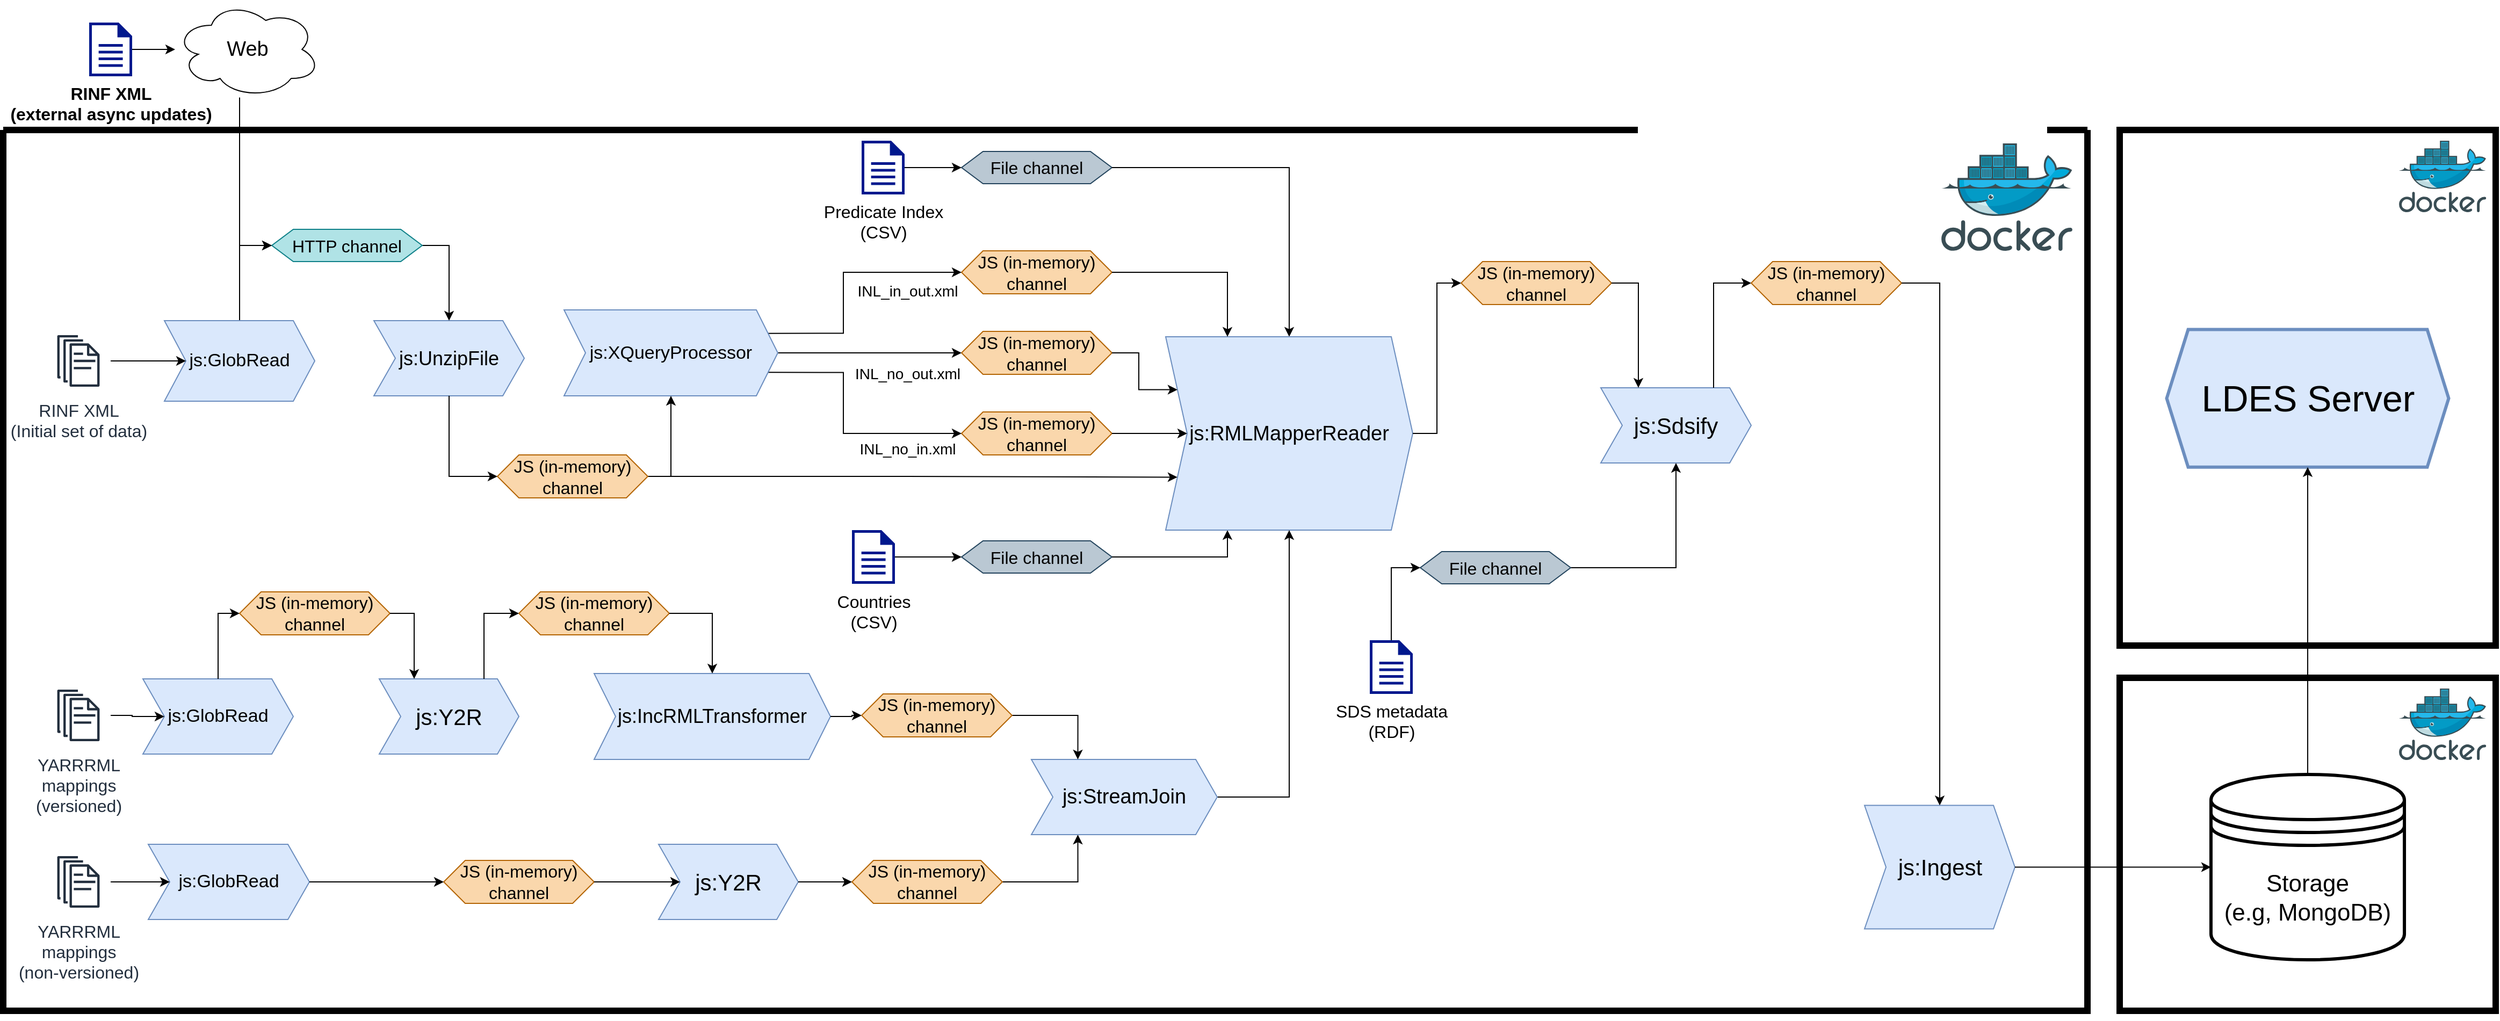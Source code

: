 <mxfile version="20.7.4" type="device" pages="3"><diagram name="Page-1" id="c7558073-3199-34d8-9f00-42111426c3f3"><mxGraphModel dx="2390" dy="3651" grid="1" gridSize="10" guides="1" tooltips="1" connect="1" arrows="1" fold="1" page="1" pageScale="1" pageWidth="826" pageHeight="1169" background="none" math="0" shadow="0"><root><mxCell id="0"/><mxCell id="1" parent="0"/><mxCell id="VIwxhafgTgFS98S8cbLf-207" value="" style="swimlane;startSize=0;fontSize=17;strokeWidth=6;movable=1;resizable=1;rotatable=1;deletable=1;editable=1;connectable=1;" parent="1" vertex="1"><mxGeometry x="200" y="-1080" width="1940" height="820" as="geometry"><mxRectangle x="70" y="-1070" width="50" height="40" as="alternateBounds"/></mxGeometry></mxCell><mxCell id="VIwxhafgTgFS98S8cbLf-206" value="" style="sketch=0;aspect=fixed;html=1;points=[];align=center;image;fontSize=12;image=img/lib/mscae/Docker.svg;" parent="VIwxhafgTgFS98S8cbLf-207" vertex="1"><mxGeometry x="1804" y="12.5" width="121.95" height="100" as="geometry"/></mxCell><mxCell id="VIwxhafgTgFS98S8cbLf-195" value="&lt;span style=&quot;background-color: rgb(218, 232, 252);&quot;&gt;&lt;font style=&quot;font-size: 21px;&quot;&gt;js:Ingest&lt;/font&gt;&lt;/span&gt;" style="shape=step;perimeter=stepPerimeter;whiteSpace=wrap;html=1;fixedSize=1;fillColor=#dae8fc;strokeColor=#6c8ebf;fontSize=16;align=center;rotation=0;" parent="VIwxhafgTgFS98S8cbLf-207" vertex="1"><mxGeometry x="1732.5" y="628.75" width="140" height="115" as="geometry"/></mxCell><mxCell id="VIwxhafgTgFS98S8cbLf-109" value="Predicate Index&lt;br style=&quot;font-size: 16px;&quot;&gt;(CSV)" style="sketch=0;aspect=fixed;pointerEvents=1;shadow=0;dashed=0;html=1;strokeColor=none;labelPosition=center;verticalLabelPosition=bottom;verticalAlign=top;align=center;fillColor=#00188D;shape=mxgraph.mscae.enterprise.document;fontSize=16;" parent="VIwxhafgTgFS98S8cbLf-207" vertex="1"><mxGeometry x="799" y="10" width="40" height="50" as="geometry"/></mxCell><mxCell id="VIwxhafgTgFS98S8cbLf-217" value="&lt;font style=&quot;font-size: 18px;&quot;&gt;js:UnzipFile&lt;/font&gt;" style="shape=step;perimeter=stepPerimeter;whiteSpace=wrap;html=1;fixedSize=1;fillColor=#dae8fc;strokeColor=#6c8ebf;fontSize=16;align=center;" parent="VIwxhafgTgFS98S8cbLf-207" vertex="1"><mxGeometry x="345" y="177.5" width="140" height="70" as="geometry"/></mxCell><mxCell id="VIwxhafgTgFS98S8cbLf-218" style="edgeStyle=orthogonalEdgeStyle;rounded=0;orthogonalLoop=1;jettySize=auto;html=1;exitX=1;exitY=0.5;exitDx=0;exitDy=0;entryX=0.5;entryY=0;entryDx=0;entryDy=0;fontSize=19;" parent="VIwxhafgTgFS98S8cbLf-207" source="VIwxhafgTgFS98S8cbLf-103" target="VIwxhafgTgFS98S8cbLf-217" edge="1"><mxGeometry relative="1" as="geometry"/></mxCell><mxCell id="VIwxhafgTgFS98S8cbLf-103" value="HTTP channel" style="shape=hexagon;perimeter=hexagonPerimeter2;whiteSpace=wrap;html=1;fixedSize=1;fillColor=#b0e3e6;strokeColor=#0e8088;fontSize=16;" parent="VIwxhafgTgFS98S8cbLf-207" vertex="1"><mxGeometry x="250" y="92.5" width="140" height="30" as="geometry"/></mxCell><mxCell id="VIwxhafgTgFS98S8cbLf-116" value="File channel" style="shape=hexagon;perimeter=hexagonPerimeter2;whiteSpace=wrap;html=1;fixedSize=1;fillColor=#bac8d3;strokeColor=#23445d;fontSize=16;" parent="VIwxhafgTgFS98S8cbLf-207" vertex="1"><mxGeometry x="892" y="382.5" width="140" height="30" as="geometry"/></mxCell><mxCell id="VIwxhafgTgFS98S8cbLf-106" value="Countries&lt;br style=&quot;font-size: 16px;&quot;&gt;(CSV)" style="sketch=0;aspect=fixed;pointerEvents=1;shadow=0;dashed=0;html=1;strokeColor=none;labelPosition=center;verticalLabelPosition=bottom;verticalAlign=top;align=center;fillColor=#00188D;shape=mxgraph.mscae.enterprise.document;fontSize=16;" parent="VIwxhafgTgFS98S8cbLf-207" vertex="1"><mxGeometry x="790" y="372.5" width="40" height="50" as="geometry"/></mxCell><mxCell id="VIwxhafgTgFS98S8cbLf-117" style="edgeStyle=orthogonalEdgeStyle;rounded=0;orthogonalLoop=1;jettySize=auto;html=1;entryX=0;entryY=0.5;entryDx=0;entryDy=0;fontSize=16;" parent="VIwxhafgTgFS98S8cbLf-207" source="VIwxhafgTgFS98S8cbLf-106" target="VIwxhafgTgFS98S8cbLf-116" edge="1"><mxGeometry relative="1" as="geometry"/></mxCell><mxCell id="VIwxhafgTgFS98S8cbLf-115" value="File channel" style="shape=hexagon;perimeter=hexagonPerimeter2;whiteSpace=wrap;html=1;fixedSize=1;fillColor=#bac8d3;strokeColor=#23445d;fontSize=16;" parent="VIwxhafgTgFS98S8cbLf-207" vertex="1"><mxGeometry x="892" y="20" width="140" height="30" as="geometry"/></mxCell><mxCell id="VIwxhafgTgFS98S8cbLf-226" style="edgeStyle=orthogonalEdgeStyle;rounded=0;orthogonalLoop=1;jettySize=auto;html=1;entryX=0;entryY=0.5;entryDx=0;entryDy=0;fontSize=19;" parent="VIwxhafgTgFS98S8cbLf-207" source="VIwxhafgTgFS98S8cbLf-109" target="VIwxhafgTgFS98S8cbLf-115" edge="1"><mxGeometry relative="1" as="geometry"/></mxCell><mxCell id="VIwxhafgTgFS98S8cbLf-213" value="&lt;font style=&quot;font-size: 14px;&quot;&gt;INL_in_out.xml&lt;/font&gt;" style="text;html=1;strokeColor=none;fillColor=none;align=center;verticalAlign=middle;whiteSpace=wrap;rounded=0;strokeWidth=3;fontSize=22;" parent="VIwxhafgTgFS98S8cbLf-207" vertex="1"><mxGeometry x="762" y="132.5" width="160" height="30" as="geometry"/></mxCell><mxCell id="VIwxhafgTgFS98S8cbLf-148" value="JS (in-memory) &lt;br style=&quot;font-size: 16px;&quot;&gt;channel" style="shape=hexagon;perimeter=hexagonPerimeter2;whiteSpace=wrap;html=1;fixedSize=1;fillColor=#fad7ac;strokeColor=#b46504;fontSize=16;" parent="VIwxhafgTgFS98S8cbLf-207" vertex="1"><mxGeometry x="892" y="112.5" width="140" height="40" as="geometry"/></mxCell><mxCell id="VIwxhafgTgFS98S8cbLf-149" value="JS (in-memory) &lt;br style=&quot;font-size: 16px;&quot;&gt;channel" style="shape=hexagon;perimeter=hexagonPerimeter2;whiteSpace=wrap;html=1;fixedSize=1;fillColor=#fad7ac;strokeColor=#b46504;fontSize=16;" parent="VIwxhafgTgFS98S8cbLf-207" vertex="1"><mxGeometry x="892" y="187.5" width="140" height="40" as="geometry"/></mxCell><mxCell id="VIwxhafgTgFS98S8cbLf-150" value="JS (in-memory) &lt;br style=&quot;font-size: 16px;&quot;&gt;channel" style="shape=hexagon;perimeter=hexagonPerimeter2;whiteSpace=wrap;html=1;fixedSize=1;fillColor=#fad7ac;strokeColor=#b46504;fontSize=16;" parent="VIwxhafgTgFS98S8cbLf-207" vertex="1"><mxGeometry x="892" y="262.5" width="140" height="40" as="geometry"/></mxCell><mxCell id="VIwxhafgTgFS98S8cbLf-215" value="&lt;font style=&quot;font-size: 14px;&quot;&gt;INL_no_out.xml&lt;/font&gt;" style="text;html=1;strokeColor=none;fillColor=none;align=center;verticalAlign=middle;whiteSpace=wrap;rounded=0;strokeWidth=3;fontSize=22;" parent="VIwxhafgTgFS98S8cbLf-207" vertex="1"><mxGeometry x="762" y="210" width="160" height="30" as="geometry"/></mxCell><mxCell id="VIwxhafgTgFS98S8cbLf-216" value="&lt;font style=&quot;font-size: 14px;&quot;&gt;INL_no_in.xml&lt;/font&gt;" style="text;html=1;strokeColor=none;fillColor=none;align=center;verticalAlign=middle;whiteSpace=wrap;rounded=0;strokeWidth=3;fontSize=22;" parent="VIwxhafgTgFS98S8cbLf-207" vertex="1"><mxGeometry x="762" y="280" width="160" height="30" as="geometry"/></mxCell><mxCell id="VIwxhafgTgFS98S8cbLf-162" style="edgeStyle=orthogonalEdgeStyle;rounded=0;orthogonalLoop=1;jettySize=auto;html=1;entryX=0.5;entryY=0;entryDx=0;entryDy=0;fontSize=16;" parent="VIwxhafgTgFS98S8cbLf-207" source="VIwxhafgTgFS98S8cbLf-115" target="VIwxhafgTgFS98S8cbLf-146" edge="1"><mxGeometry relative="1" as="geometry"/></mxCell><mxCell id="VIwxhafgTgFS98S8cbLf-170" style="edgeStyle=orthogonalEdgeStyle;rounded=0;orthogonalLoop=1;jettySize=auto;html=1;entryX=0.25;entryY=1;entryDx=0;entryDy=0;fontSize=16;" parent="VIwxhafgTgFS98S8cbLf-207" source="VIwxhafgTgFS98S8cbLf-116" target="VIwxhafgTgFS98S8cbLf-146" edge="1"><mxGeometry relative="1" as="geometry"/></mxCell><mxCell id="VIwxhafgTgFS98S8cbLf-151" style="edgeStyle=orthogonalEdgeStyle;rounded=0;orthogonalLoop=1;jettySize=auto;html=1;exitX=1;exitY=0.5;exitDx=0;exitDy=0;entryX=0;entryY=0.5;entryDx=0;entryDy=0;fontSize=16;" parent="VIwxhafgTgFS98S8cbLf-207" source="VIwxhafgTgFS98S8cbLf-119" target="VIwxhafgTgFS98S8cbLf-149" edge="1"><mxGeometry relative="1" as="geometry"/></mxCell><mxCell id="VIwxhafgTgFS98S8cbLf-152" style="edgeStyle=orthogonalEdgeStyle;rounded=0;orthogonalLoop=1;jettySize=auto;html=1;exitX=1;exitY=0.25;exitDx=0;exitDy=0;entryX=0;entryY=0.5;entryDx=0;entryDy=0;fontSize=16;" parent="VIwxhafgTgFS98S8cbLf-207" source="VIwxhafgTgFS98S8cbLf-119" target="VIwxhafgTgFS98S8cbLf-148" edge="1"><mxGeometry relative="1" as="geometry"><Array as="points"><mxPoint x="782" y="189.5"/><mxPoint x="782" y="132.5"/></Array></mxGeometry></mxCell><mxCell id="VIwxhafgTgFS98S8cbLf-153" style="edgeStyle=orthogonalEdgeStyle;rounded=0;orthogonalLoop=1;jettySize=auto;html=1;exitX=1;exitY=0.75;exitDx=0;exitDy=0;entryX=0;entryY=0.5;entryDx=0;entryDy=0;fontSize=16;" parent="VIwxhafgTgFS98S8cbLf-207" source="VIwxhafgTgFS98S8cbLf-119" target="VIwxhafgTgFS98S8cbLf-150" edge="1"><mxGeometry relative="1" as="geometry"><Array as="points"><mxPoint x="782" y="225.5"/><mxPoint x="782" y="282.5"/></Array></mxGeometry></mxCell><mxCell id="VIwxhafgTgFS98S8cbLf-119" value="&lt;font style=&quot;font-size: 17px;&quot;&gt;js:XQueryProcessor&lt;/font&gt;" style="shape=step;perimeter=stepPerimeter;whiteSpace=wrap;html=1;fixedSize=1;fillColor=#dae8fc;strokeColor=#6c8ebf;fontSize=16;align=center;" parent="VIwxhafgTgFS98S8cbLf-207" vertex="1"><mxGeometry x="522" y="167.5" width="199" height="80" as="geometry"/></mxCell><mxCell id="VIwxhafgTgFS98S8cbLf-146" value="&lt;font style=&quot;font-size: 19px;&quot;&gt;js:RMLMapperReader&lt;/font&gt;" style="shape=step;perimeter=stepPerimeter;whiteSpace=wrap;html=1;fixedSize=1;fillColor=#dae8fc;strokeColor=#6c8ebf;fontSize=17;align=center;" parent="VIwxhafgTgFS98S8cbLf-207" vertex="1"><mxGeometry x="1082" y="192.5" width="230" height="180" as="geometry"/></mxCell><mxCell id="VIwxhafgTgFS98S8cbLf-166" style="edgeStyle=orthogonalEdgeStyle;rounded=0;orthogonalLoop=1;jettySize=auto;html=1;entryX=0.25;entryY=0;entryDx=0;entryDy=0;fontSize=16;" parent="VIwxhafgTgFS98S8cbLf-207" source="VIwxhafgTgFS98S8cbLf-148" target="VIwxhafgTgFS98S8cbLf-146" edge="1"><mxGeometry relative="1" as="geometry"/></mxCell><mxCell id="VIwxhafgTgFS98S8cbLf-167" style="edgeStyle=orthogonalEdgeStyle;rounded=0;orthogonalLoop=1;jettySize=auto;html=1;entryX=0;entryY=0.25;entryDx=0;entryDy=0;fontSize=16;" parent="VIwxhafgTgFS98S8cbLf-207" source="VIwxhafgTgFS98S8cbLf-149" target="VIwxhafgTgFS98S8cbLf-146" edge="1"><mxGeometry relative="1" as="geometry"/></mxCell><mxCell id="VIwxhafgTgFS98S8cbLf-168" style="edgeStyle=orthogonalEdgeStyle;rounded=0;orthogonalLoop=1;jettySize=auto;html=1;fontSize=16;" parent="VIwxhafgTgFS98S8cbLf-207" source="VIwxhafgTgFS98S8cbLf-150" target="VIwxhafgTgFS98S8cbLf-146" edge="1"><mxGeometry relative="1" as="geometry"/></mxCell><mxCell id="VIwxhafgTgFS98S8cbLf-188" value="JS (in-memory) &lt;br style=&quot;font-size: 16px;&quot;&gt;channel" style="shape=hexagon;perimeter=hexagonPerimeter2;whiteSpace=wrap;html=1;fixedSize=1;fillColor=#fad7ac;strokeColor=#b46504;fontSize=16;" parent="VIwxhafgTgFS98S8cbLf-207" vertex="1"><mxGeometry x="1357" y="122.5" width="140" height="40" as="geometry"/></mxCell><mxCell id="VIwxhafgTgFS98S8cbLf-189" style="edgeStyle=orthogonalEdgeStyle;rounded=0;orthogonalLoop=1;jettySize=auto;html=1;fontSize=16;entryX=0;entryY=0.5;entryDx=0;entryDy=0;" parent="VIwxhafgTgFS98S8cbLf-207" source="VIwxhafgTgFS98S8cbLf-146" target="VIwxhafgTgFS98S8cbLf-188" edge="1"><mxGeometry relative="1" as="geometry"/></mxCell><mxCell id="VIwxhafgTgFS98S8cbLf-190" value="&lt;font style=&quot;font-size: 21px;&quot;&gt;js:Sdsify&lt;/font&gt;" style="shape=step;perimeter=stepPerimeter;whiteSpace=wrap;html=1;fixedSize=1;fillColor=#dae8fc;strokeColor=#6c8ebf;fontSize=16;align=center;" parent="VIwxhafgTgFS98S8cbLf-207" vertex="1"><mxGeometry x="1487" y="240" width="140" height="70" as="geometry"/></mxCell><mxCell id="VIwxhafgTgFS98S8cbLf-191" style="edgeStyle=orthogonalEdgeStyle;rounded=0;orthogonalLoop=1;jettySize=auto;html=1;fontSize=16;exitX=1;exitY=0.5;exitDx=0;exitDy=0;entryX=0.25;entryY=0;entryDx=0;entryDy=0;" parent="VIwxhafgTgFS98S8cbLf-207" source="VIwxhafgTgFS98S8cbLf-188" target="VIwxhafgTgFS98S8cbLf-190" edge="1"><mxGeometry relative="1" as="geometry"><Array as="points"><mxPoint x="1522" y="143"/></Array></mxGeometry></mxCell><mxCell id="VIwxhafgTgFS98S8cbLf-193" value="JS (in-memory) &lt;br style=&quot;font-size: 16px;&quot;&gt;channel" style="shape=hexagon;perimeter=hexagonPerimeter2;whiteSpace=wrap;html=1;fixedSize=1;fillColor=#fad7ac;strokeColor=#b46504;fontSize=16;" parent="VIwxhafgTgFS98S8cbLf-207" vertex="1"><mxGeometry x="1627" y="122.5" width="140" height="40" as="geometry"/></mxCell><mxCell id="VIwxhafgTgFS98S8cbLf-194" style="edgeStyle=orthogonalEdgeStyle;rounded=0;orthogonalLoop=1;jettySize=auto;html=1;entryX=0;entryY=0.5;entryDx=0;entryDy=0;fontSize=17;exitX=0.75;exitY=0;exitDx=0;exitDy=0;" parent="VIwxhafgTgFS98S8cbLf-207" source="VIwxhafgTgFS98S8cbLf-190" target="VIwxhafgTgFS98S8cbLf-193" edge="1"><mxGeometry relative="1" as="geometry"/></mxCell><mxCell id="VIwxhafgTgFS98S8cbLf-196" style="edgeStyle=orthogonalEdgeStyle;rounded=0;orthogonalLoop=1;jettySize=auto;html=1;fontSize=17;exitX=1;exitY=0.5;exitDx=0;exitDy=0;" parent="VIwxhafgTgFS98S8cbLf-207" source="VIwxhafgTgFS98S8cbLf-193" target="VIwxhafgTgFS98S8cbLf-195" edge="1"><mxGeometry relative="1" as="geometry"><mxPoint x="2069" y="315.0" as="targetPoint"/></mxGeometry></mxCell><mxCell id="uzOc_EIYDFLrT8QJHhWG-3" style="edgeStyle=orthogonalEdgeStyle;rounded=0;orthogonalLoop=1;jettySize=auto;html=1;entryX=0.5;entryY=1;entryDx=0;entryDy=0;strokeWidth=1;fontSize=34;endSize=6;" parent="VIwxhafgTgFS98S8cbLf-207" source="VIwxhafgTgFS98S8cbLf-197" target="VIwxhafgTgFS98S8cbLf-190" edge="1"><mxGeometry relative="1" as="geometry"/></mxCell><mxCell id="VIwxhafgTgFS98S8cbLf-197" value="File channel" style="shape=hexagon;perimeter=hexagonPerimeter2;whiteSpace=wrap;html=1;fixedSize=1;fillColor=#bac8d3;strokeColor=#23445d;fontSize=16;" parent="VIwxhafgTgFS98S8cbLf-207" vertex="1"><mxGeometry x="1319" y="392.5" width="140" height="30" as="geometry"/></mxCell><mxCell id="uzOc_EIYDFLrT8QJHhWG-4" style="edgeStyle=orthogonalEdgeStyle;rounded=0;orthogonalLoop=1;jettySize=auto;html=1;entryX=0;entryY=0.5;entryDx=0;entryDy=0;strokeWidth=1;fontSize=34;endSize=6;exitX=0.5;exitY=0;exitDx=0;exitDy=0;exitPerimeter=0;" parent="VIwxhafgTgFS98S8cbLf-207" source="VIwxhafgTgFS98S8cbLf-199" target="VIwxhafgTgFS98S8cbLf-197" edge="1"><mxGeometry relative="1" as="geometry"/></mxCell><mxCell id="VIwxhafgTgFS98S8cbLf-199" value="SDS metadata&lt;br&gt;(RDF)" style="sketch=0;aspect=fixed;pointerEvents=1;shadow=0;dashed=0;html=1;strokeColor=none;labelPosition=center;verticalLabelPosition=bottom;verticalAlign=top;align=center;fillColor=#00188D;shape=mxgraph.mscae.enterprise.document;fontSize=16;" parent="VIwxhafgTgFS98S8cbLf-207" vertex="1"><mxGeometry x="1272" y="475" width="40" height="50" as="geometry"/></mxCell><mxCell id="VIwxhafgTgFS98S8cbLf-224" style="edgeStyle=orthogonalEdgeStyle;rounded=0;orthogonalLoop=1;jettySize=auto;html=1;exitX=1;exitY=0.5;exitDx=0;exitDy=0;entryX=0.5;entryY=1;entryDx=0;entryDy=0;fontSize=19;" parent="VIwxhafgTgFS98S8cbLf-207" source="VIwxhafgTgFS98S8cbLf-221" target="VIwxhafgTgFS98S8cbLf-119" edge="1"><mxGeometry relative="1" as="geometry"/></mxCell><mxCell id="VIwxhafgTgFS98S8cbLf-225" style="edgeStyle=orthogonalEdgeStyle;rounded=0;orthogonalLoop=1;jettySize=auto;html=1;entryX=0;entryY=0.75;entryDx=0;entryDy=0;fontSize=19;exitX=1;exitY=0.5;exitDx=0;exitDy=0;" parent="VIwxhafgTgFS98S8cbLf-207" source="VIwxhafgTgFS98S8cbLf-221" target="VIwxhafgTgFS98S8cbLf-146" edge="1"><mxGeometry relative="1" as="geometry"><Array as="points"/></mxGeometry></mxCell><mxCell id="VIwxhafgTgFS98S8cbLf-221" value="JS (in-memory) &lt;br style=&quot;font-size: 16px;&quot;&gt;channel" style="shape=hexagon;perimeter=hexagonPerimeter2;whiteSpace=wrap;html=1;fixedSize=1;fillColor=#fad7ac;strokeColor=#b46504;fontSize=16;" parent="VIwxhafgTgFS98S8cbLf-207" vertex="1"><mxGeometry x="460" y="302.5" width="140" height="40" as="geometry"/></mxCell><mxCell id="pfXQ5HFmZ8V-gUlvsDHy-2" style="edgeStyle=orthogonalEdgeStyle;rounded=0;orthogonalLoop=1;jettySize=auto;html=1;entryX=0;entryY=0.5;entryDx=0;entryDy=0;strokeWidth=1;fontSize=34;endSize=6;" parent="VIwxhafgTgFS98S8cbLf-207" source="VIwxhafgTgFS98S8cbLf-173" target="VIwxhafgTgFS98S8cbLf-103" edge="1"><mxGeometry relative="1" as="geometry"><Array as="points"><mxPoint x="220" y="108"/></Array></mxGeometry></mxCell><mxCell id="VIwxhafgTgFS98S8cbLf-173" value="&lt;font style=&quot;font-size: 17px;&quot;&gt;js:GlobRead&lt;/font&gt;" style="shape=step;perimeter=stepPerimeter;whiteSpace=wrap;html=1;fixedSize=1;fillColor=#dae8fc;strokeColor=#6c8ebf;fontSize=16;align=center;" parent="VIwxhafgTgFS98S8cbLf-207" vertex="1"><mxGeometry x="150" y="177.5" width="140" height="75" as="geometry"/></mxCell><mxCell id="VIwxhafgTgFS98S8cbLf-172" value="RINF XML&lt;br style=&quot;font-size: 16px;&quot;&gt;(Initial set of data)" style="sketch=0;outlineConnect=0;fontColor=#232F3E;gradientColor=none;strokeColor=#232F3E;fillColor=#ffffff;dashed=0;verticalLabelPosition=bottom;verticalAlign=top;align=center;html=1;fontSize=16;fontStyle=0;aspect=fixed;shape=mxgraph.aws4.resourceIcon;resIcon=mxgraph.aws4.documents;" parent="VIwxhafgTgFS98S8cbLf-207" vertex="1"><mxGeometry x="40" y="185" width="60" height="60" as="geometry"/></mxCell><mxCell id="VIwxhafgTgFS98S8cbLf-180" style="edgeStyle=orthogonalEdgeStyle;rounded=0;orthogonalLoop=1;jettySize=auto;html=1;fontSize=16;" parent="VIwxhafgTgFS98S8cbLf-207" source="VIwxhafgTgFS98S8cbLf-172" target="VIwxhafgTgFS98S8cbLf-173" edge="1"><mxGeometry relative="1" as="geometry"/></mxCell><mxCell id="VIwxhafgTgFS98S8cbLf-125" value="JS (in-memory) &lt;br style=&quot;font-size: 16px;&quot;&gt;channel" style="shape=hexagon;perimeter=hexagonPerimeter2;whiteSpace=wrap;html=1;fixedSize=1;fillColor=#fad7ac;strokeColor=#b46504;fontSize=16;" parent="VIwxhafgTgFS98S8cbLf-207" vertex="1"><mxGeometry x="220" y="430" width="140" height="40" as="geometry"/></mxCell><mxCell id="VIwxhafgTgFS98S8cbLf-121" value="&lt;font style=&quot;font-size: 17px;&quot;&gt;js:GlobRead&lt;/font&gt;" style="shape=step;perimeter=stepPerimeter;whiteSpace=wrap;html=1;fixedSize=1;fillColor=#dae8fc;strokeColor=#6c8ebf;fontSize=16;align=center;" parent="VIwxhafgTgFS98S8cbLf-207" vertex="1"><mxGeometry x="130" y="511" width="140" height="70" as="geometry"/></mxCell><mxCell id="VIwxhafgTgFS98S8cbLf-128" style="edgeStyle=orthogonalEdgeStyle;rounded=0;orthogonalLoop=1;jettySize=auto;html=1;entryX=0;entryY=0.5;entryDx=0;entryDy=0;fontSize=16;" parent="VIwxhafgTgFS98S8cbLf-207" source="VIwxhafgTgFS98S8cbLf-121" target="VIwxhafgTgFS98S8cbLf-125" edge="1"><mxGeometry relative="1" as="geometry"/></mxCell><mxCell id="VIwxhafgTgFS98S8cbLf-126" value="&lt;font style=&quot;font-size: 21px;&quot;&gt;js:Y2R&lt;/font&gt;" style="shape=step;perimeter=stepPerimeter;whiteSpace=wrap;html=1;fixedSize=1;fillColor=#dae8fc;strokeColor=#6c8ebf;fontSize=16;align=center;" parent="VIwxhafgTgFS98S8cbLf-207" vertex="1"><mxGeometry x="350" y="511" width="130" height="70" as="geometry"/></mxCell><mxCell id="VIwxhafgTgFS98S8cbLf-130" style="edgeStyle=orthogonalEdgeStyle;rounded=0;orthogonalLoop=1;jettySize=auto;html=1;exitX=1;exitY=0.5;exitDx=0;exitDy=0;fontSize=16;entryX=0.25;entryY=0;entryDx=0;entryDy=0;" parent="VIwxhafgTgFS98S8cbLf-207" source="VIwxhafgTgFS98S8cbLf-125" target="VIwxhafgTgFS98S8cbLf-126" edge="1"><mxGeometry relative="1" as="geometry"><mxPoint x="500" y="555" as="targetPoint"/></mxGeometry></mxCell><mxCell id="VIwxhafgTgFS98S8cbLf-141" value="JS (in-memory) &lt;br style=&quot;font-size: 16px;&quot;&gt;channel" style="shape=hexagon;perimeter=hexagonPerimeter2;whiteSpace=wrap;html=1;fixedSize=1;fillColor=#fad7ac;strokeColor=#b46504;fontSize=16;" parent="VIwxhafgTgFS98S8cbLf-207" vertex="1"><mxGeometry x="480" y="430" width="140" height="40" as="geometry"/></mxCell><mxCell id="VIwxhafgTgFS98S8cbLf-135" style="edgeStyle=orthogonalEdgeStyle;rounded=0;orthogonalLoop=1;jettySize=auto;html=1;exitX=0.75;exitY=0;exitDx=0;exitDy=0;fontSize=16;entryX=0;entryY=0.5;entryDx=0;entryDy=0;" parent="VIwxhafgTgFS98S8cbLf-207" source="VIwxhafgTgFS98S8cbLf-126" target="VIwxhafgTgFS98S8cbLf-141" edge="1"><mxGeometry relative="1" as="geometry"><mxPoint x="640" y="555" as="targetPoint"/></mxGeometry></mxCell><mxCell id="VIwxhafgTgFS98S8cbLf-144" value="&lt;font style=&quot;font-size: 18px;&quot;&gt;js:IncRMLTransformer&lt;/font&gt;" style="shape=step;perimeter=stepPerimeter;whiteSpace=wrap;html=1;fixedSize=1;fillColor=#dae8fc;strokeColor=#6c8ebf;fontSize=16;align=center;" parent="VIwxhafgTgFS98S8cbLf-207" vertex="1"><mxGeometry x="550" y="506" width="220" height="80" as="geometry"/></mxCell><mxCell id="VIwxhafgTgFS98S8cbLf-220" style="edgeStyle=orthogonalEdgeStyle;rounded=0;orthogonalLoop=1;jettySize=auto;html=1;exitX=1;exitY=0.5;exitDx=0;exitDy=0;entryX=0.5;entryY=0;entryDx=0;entryDy=0;fontSize=19;" parent="VIwxhafgTgFS98S8cbLf-207" source="VIwxhafgTgFS98S8cbLf-141" target="VIwxhafgTgFS98S8cbLf-144" edge="1"><mxGeometry relative="1" as="geometry"/></mxCell><mxCell id="VIwxhafgTgFS98S8cbLf-98" value="YARRRML &lt;br&gt;mappings&lt;br style=&quot;font-size: 16px;&quot;&gt;(versioned)" style="sketch=0;outlineConnect=0;fontColor=#232F3E;gradientColor=none;strokeColor=#232F3E;fillColor=#ffffff;dashed=0;verticalLabelPosition=bottom;verticalAlign=top;align=center;html=1;fontSize=16;fontStyle=0;aspect=fixed;shape=mxgraph.aws4.resourceIcon;resIcon=mxgraph.aws4.documents;" parent="VIwxhafgTgFS98S8cbLf-207" vertex="1"><mxGeometry x="40" y="515" width="60" height="60" as="geometry"/></mxCell><mxCell id="VIwxhafgTgFS98S8cbLf-122" style="edgeStyle=orthogonalEdgeStyle;rounded=0;orthogonalLoop=1;jettySize=auto;html=1;entryX=0;entryY=0.5;entryDx=0;entryDy=0;fontSize=16;" parent="VIwxhafgTgFS98S8cbLf-207" source="VIwxhafgTgFS98S8cbLf-98" target="VIwxhafgTgFS98S8cbLf-121" edge="1"><mxGeometry relative="1" as="geometry"/></mxCell><mxCell id="VIwxhafgTgFS98S8cbLf-140" value="JS (in-memory) &lt;br style=&quot;font-size: 16px;&quot;&gt;channel" style="shape=hexagon;perimeter=hexagonPerimeter2;whiteSpace=wrap;html=1;fixedSize=1;fillColor=#fad7ac;strokeColor=#b46504;fontSize=16;" parent="VIwxhafgTgFS98S8cbLf-207" vertex="1"><mxGeometry x="410" y="680" width="140" height="40" as="geometry"/></mxCell><mxCell id="VIwxhafgTgFS98S8cbLf-123" value="&lt;font style=&quot;font-size: 17px;&quot;&gt;js:GlobRead&lt;/font&gt;" style="shape=step;perimeter=stepPerimeter;whiteSpace=wrap;html=1;fixedSize=1;fillColor=#dae8fc;strokeColor=#6c8ebf;fontSize=16;align=center;" parent="VIwxhafgTgFS98S8cbLf-207" vertex="1"><mxGeometry x="135" y="665" width="150" height="70" as="geometry"/></mxCell><mxCell id="VIwxhafgTgFS98S8cbLf-132" style="edgeStyle=orthogonalEdgeStyle;rounded=0;orthogonalLoop=1;jettySize=auto;html=1;exitX=1;exitY=0.5;exitDx=0;exitDy=0;entryX=0;entryY=0.5;entryDx=0;entryDy=0;fontSize=16;" parent="VIwxhafgTgFS98S8cbLf-207" source="VIwxhafgTgFS98S8cbLf-123" target="VIwxhafgTgFS98S8cbLf-140" edge="1"><mxGeometry relative="1" as="geometry"><mxPoint x="90" y="695" as="targetPoint"/></mxGeometry></mxCell><mxCell id="VIwxhafgTgFS98S8cbLf-127" value="&lt;font style=&quot;font-size: 21px;&quot;&gt;js:Y2R&lt;/font&gt;" style="shape=step;perimeter=stepPerimeter;whiteSpace=wrap;html=1;fixedSize=1;fillColor=#dae8fc;strokeColor=#6c8ebf;fontSize=16;align=center;" parent="VIwxhafgTgFS98S8cbLf-207" vertex="1"><mxGeometry x="610" y="665" width="130" height="70" as="geometry"/></mxCell><mxCell id="VIwxhafgTgFS98S8cbLf-133" style="edgeStyle=orthogonalEdgeStyle;rounded=0;orthogonalLoop=1;jettySize=auto;html=1;fontSize=16;exitX=1;exitY=0.5;exitDx=0;exitDy=0;" parent="VIwxhafgTgFS98S8cbLf-207" source="VIwxhafgTgFS98S8cbLf-140" target="VIwxhafgTgFS98S8cbLf-127" edge="1"><mxGeometry relative="1" as="geometry"><mxPoint x="270" y="695" as="sourcePoint"/></mxGeometry></mxCell><mxCell id="uzOc_EIYDFLrT8QJHhWG-2" style="edgeStyle=orthogonalEdgeStyle;rounded=0;orthogonalLoop=1;jettySize=auto;html=1;entryX=0.25;entryY=1;entryDx=0;entryDy=0;strokeWidth=1;fontSize=34;endSize=6;" parent="VIwxhafgTgFS98S8cbLf-207" source="VIwxhafgTgFS98S8cbLf-143" target="VIwxhafgTgFS98S8cbLf-154" edge="1"><mxGeometry relative="1" as="geometry"/></mxCell><mxCell id="VIwxhafgTgFS98S8cbLf-143" value="JS (in-memory) &lt;br style=&quot;font-size: 16px;&quot;&gt;channel" style="shape=hexagon;perimeter=hexagonPerimeter2;whiteSpace=wrap;html=1;fixedSize=1;fillColor=#fad7ac;strokeColor=#b46504;fontSize=16;" parent="VIwxhafgTgFS98S8cbLf-207" vertex="1"><mxGeometry x="790" y="680" width="140" height="40" as="geometry"/></mxCell><mxCell id="VIwxhafgTgFS98S8cbLf-138" style="edgeStyle=orthogonalEdgeStyle;rounded=0;orthogonalLoop=1;jettySize=auto;html=1;exitX=1;exitY=0.5;exitDx=0;exitDy=0;fontSize=16;entryX=0;entryY=0.5;entryDx=0;entryDy=0;" parent="VIwxhafgTgFS98S8cbLf-207" source="VIwxhafgTgFS98S8cbLf-127" target="VIwxhafgTgFS98S8cbLf-143" edge="1"><mxGeometry relative="1" as="geometry"><mxPoint x="392" y="687.5" as="targetPoint"/></mxGeometry></mxCell><mxCell id="VIwxhafgTgFS98S8cbLf-101" value="YARRRML &lt;br&gt;mappings&lt;br style=&quot;font-size: 16px;&quot;&gt;(non-versioned)" style="sketch=0;outlineConnect=0;fontColor=#232F3E;gradientColor=none;strokeColor=#232F3E;fillColor=#ffffff;dashed=0;verticalLabelPosition=bottom;verticalAlign=top;align=center;html=1;fontSize=16;fontStyle=0;aspect=fixed;shape=mxgraph.aws4.resourceIcon;resIcon=mxgraph.aws4.documents;" parent="VIwxhafgTgFS98S8cbLf-207" vertex="1"><mxGeometry x="40" y="670" width="60" height="60" as="geometry"/></mxCell><mxCell id="VIwxhafgTgFS98S8cbLf-124" style="edgeStyle=orthogonalEdgeStyle;rounded=0;orthogonalLoop=1;jettySize=auto;html=1;fontSize=16;" parent="VIwxhafgTgFS98S8cbLf-207" source="VIwxhafgTgFS98S8cbLf-101" target="VIwxhafgTgFS98S8cbLf-123" edge="1"><mxGeometry relative="1" as="geometry"/></mxCell><mxCell id="VIwxhafgTgFS98S8cbLf-223" style="edgeStyle=orthogonalEdgeStyle;rounded=0;orthogonalLoop=1;jettySize=auto;html=1;fontSize=19;exitX=0.5;exitY=1;exitDx=0;exitDy=0;entryX=0;entryY=0.5;entryDx=0;entryDy=0;" parent="VIwxhafgTgFS98S8cbLf-207" source="VIwxhafgTgFS98S8cbLf-217" target="VIwxhafgTgFS98S8cbLf-221" edge="1"><mxGeometry relative="1" as="geometry"/></mxCell><mxCell id="VIwxhafgTgFS98S8cbLf-219" style="edgeStyle=orthogonalEdgeStyle;rounded=0;orthogonalLoop=1;jettySize=auto;html=1;fontSize=19;" parent="VIwxhafgTgFS98S8cbLf-207" source="VIwxhafgTgFS98S8cbLf-144" target="VIwxhafgTgFS98S8cbLf-155" edge="1"><mxGeometry relative="1" as="geometry"/></mxCell><mxCell id="VIwxhafgTgFS98S8cbLf-169" style="edgeStyle=orthogonalEdgeStyle;rounded=0;orthogonalLoop=1;jettySize=auto;html=1;fontSize=16;exitX=1;exitY=0.5;exitDx=0;exitDy=0;" parent="VIwxhafgTgFS98S8cbLf-207" source="VIwxhafgTgFS98S8cbLf-154" target="VIwxhafgTgFS98S8cbLf-146" edge="1"><mxGeometry relative="1" as="geometry"><mxPoint x="992" y="595" as="sourcePoint"/></mxGeometry></mxCell><mxCell id="VIwxhafgTgFS98S8cbLf-154" value="&lt;font style=&quot;font-size: 19px;&quot;&gt;js:StreamJoin&lt;/font&gt;" style="shape=step;perimeter=stepPerimeter;whiteSpace=wrap;html=1;fixedSize=1;fillColor=#dae8fc;strokeColor=#6c8ebf;fontSize=16;align=center;" parent="VIwxhafgTgFS98S8cbLf-207" vertex="1"><mxGeometry x="957" y="586" width="173" height="70" as="geometry"/></mxCell><mxCell id="uzOc_EIYDFLrT8QJHhWG-1" style="edgeStyle=orthogonalEdgeStyle;rounded=0;orthogonalLoop=1;jettySize=auto;html=1;entryX=0.25;entryY=0;entryDx=0;entryDy=0;strokeWidth=1;fontSize=34;endSize=6;" parent="VIwxhafgTgFS98S8cbLf-207" source="VIwxhafgTgFS98S8cbLf-155" target="VIwxhafgTgFS98S8cbLf-154" edge="1"><mxGeometry relative="1" as="geometry"/></mxCell><mxCell id="VIwxhafgTgFS98S8cbLf-155" value="JS (in-memory) &lt;br style=&quot;font-size: 16px;&quot;&gt;channel" style="shape=hexagon;perimeter=hexagonPerimeter2;whiteSpace=wrap;html=1;fixedSize=1;fillColor=#fad7ac;strokeColor=#b46504;fontSize=16;" parent="VIwxhafgTgFS98S8cbLf-207" vertex="1"><mxGeometry x="799" y="525" width="140" height="40" as="geometry"/></mxCell><mxCell id="VIwxhafgTgFS98S8cbLf-182" value="&lt;font style=&quot;font-size: 19px;&quot;&gt;Web&lt;/font&gt;" style="ellipse;shape=cloud;whiteSpace=wrap;html=1;fontSize=16;" parent="1" vertex="1"><mxGeometry x="360" y="-1200" width="135" height="90" as="geometry"/></mxCell><mxCell id="VIwxhafgTgFS98S8cbLf-104" value="&lt;b style=&quot;font-size: 16px;&quot;&gt;RINF XML&lt;br style=&quot;font-size: 16px;&quot;&gt;(external async updates)&lt;br style=&quot;font-size: 16px;&quot;&gt;&lt;/b&gt;" style="sketch=0;aspect=fixed;pointerEvents=1;shadow=0;dashed=0;html=1;strokeColor=none;labelPosition=center;verticalLabelPosition=bottom;verticalAlign=top;align=center;fillColor=#00188D;shape=mxgraph.mscae.enterprise.document;fontSize=16;" parent="1" vertex="1"><mxGeometry x="280" y="-1180" width="40" height="50" as="geometry"/></mxCell><mxCell id="VIwxhafgTgFS98S8cbLf-185" style="edgeStyle=orthogonalEdgeStyle;rounded=0;orthogonalLoop=1;jettySize=auto;html=1;entryX=0;entryY=0.5;entryDx=0;entryDy=0;fontSize=16;" parent="1" source="VIwxhafgTgFS98S8cbLf-182" target="VIwxhafgTgFS98S8cbLf-103" edge="1"><mxGeometry relative="1" as="geometry"><Array as="points"><mxPoint x="420" y="-972"/></Array></mxGeometry></mxCell><mxCell id="VIwxhafgTgFS98S8cbLf-184" style="edgeStyle=orthogonalEdgeStyle;rounded=0;orthogonalLoop=1;jettySize=auto;html=1;fontSize=16;" parent="1" source="VIwxhafgTgFS98S8cbLf-104" target="VIwxhafgTgFS98S8cbLf-182" edge="1"><mxGeometry relative="1" as="geometry"/></mxCell><mxCell id="0mP-qMFyrW4IQZX_gUO--7" value="" style="group" parent="1" vertex="1" connectable="0"><mxGeometry x="2170" y="-1080" width="350" height="480" as="geometry"/></mxCell><mxCell id="0mP-qMFyrW4IQZX_gUO--8" value="" style="rounded=1;whiteSpace=wrap;html=1;arcSize=0;fillColor=none;strokeWidth=6;" parent="0mP-qMFyrW4IQZX_gUO--7" vertex="1"><mxGeometry width="350" height="480" as="geometry"/></mxCell><mxCell id="0mP-qMFyrW4IQZX_gUO--10" value="&lt;font style=&quot;font-size: 34px;&quot;&gt;LDES Server&lt;/font&gt;" style="shape=hexagon;perimeter=hexagonPerimeter2;whiteSpace=wrap;html=1;fixedSize=1;labelBackgroundColor=none;strokeWidth=3;fillColor=#dae8fc;strokeColor=#6c8ebf;" parent="0mP-qMFyrW4IQZX_gUO--7" vertex="1"><mxGeometry x="43.752" y="185.806" width="262.5" height="128.098" as="geometry"/></mxCell><mxCell id="hDIxfC45a5s-Uxgy3Qbc-6" value="" style="sketch=0;aspect=fixed;html=1;points=[];align=center;image;fontSize=12;image=img/lib/mscae/Docker.svg;" parent="0mP-qMFyrW4IQZX_gUO--7" vertex="1"><mxGeometry x="260.004" y="10" width="81.132" height="66.529" as="geometry"/></mxCell><mxCell id="hDIxfC45a5s-Uxgy3Qbc-1" value="" style="rounded=1;whiteSpace=wrap;html=1;arcSize=0;fillColor=none;strokeWidth=6;" parent="1" vertex="1"><mxGeometry x="2170" y="-570" width="350" height="310" as="geometry"/></mxCell><mxCell id="hDIxfC45a5s-Uxgy3Qbc-8" style="edgeStyle=orthogonalEdgeStyle;rounded=0;orthogonalLoop=1;jettySize=auto;html=1;exitX=0.5;exitY=0;exitDx=0;exitDy=0;entryX=0.5;entryY=1;entryDx=0;entryDy=0;strokeWidth=1;fontSize=34;endSize=6;" parent="1" source="hDIxfC45a5s-Uxgy3Qbc-2" target="0mP-qMFyrW4IQZX_gUO--10" edge="1"><mxGeometry relative="1" as="geometry"/></mxCell><mxCell id="hDIxfC45a5s-Uxgy3Qbc-2" value="&lt;font style=&quot;font-size: 22px;&quot;&gt;Storage&lt;br&gt;(e.g, MongoDB)&lt;br&gt;&lt;/font&gt;" style="shape=datastore;whiteSpace=wrap;html=1;strokeWidth=3;fontSize=17;" parent="1" vertex="1"><mxGeometry x="2254.98" y="-480" width="180.04" height="172.5" as="geometry"/></mxCell><mxCell id="hDIxfC45a5s-Uxgy3Qbc-3" value="" style="sketch=0;aspect=fixed;html=1;points=[];align=center;image;fontSize=12;image=img/lib/mscae/Docker.svg;" parent="1" vertex="1"><mxGeometry x="2430.004" y="-560" width="81.132" height="66.529" as="geometry"/></mxCell><mxCell id="hDIxfC45a5s-Uxgy3Qbc-4" style="edgeStyle=orthogonalEdgeStyle;rounded=0;orthogonalLoop=1;jettySize=auto;html=1;exitX=0.5;exitY=1;exitDx=0;exitDy=0;strokeWidth=1;fontSize=34;endSize=6;" parent="1" source="hDIxfC45a5s-Uxgy3Qbc-1" target="hDIxfC45a5s-Uxgy3Qbc-1" edge="1"><mxGeometry relative="1" as="geometry"/></mxCell><mxCell id="hDIxfC45a5s-Uxgy3Qbc-7" style="edgeStyle=orthogonalEdgeStyle;rounded=0;orthogonalLoop=1;jettySize=auto;html=1;entryX=0;entryY=0.5;entryDx=0;entryDy=0;strokeWidth=1;fontSize=34;endSize=6;" parent="1" source="VIwxhafgTgFS98S8cbLf-195" target="hDIxfC45a5s-Uxgy3Qbc-2" edge="1"><mxGeometry relative="1" as="geometry"><Array as="points"><mxPoint x="2000" y="-394"/></Array></mxGeometry></mxCell></root></mxGraphModel></diagram><diagram id="lN1YGYNTEjuOVztqApLm" name="Page-2"><mxGraphModel dx="1434" dy="788" grid="1" gridSize="10" guides="1" tooltips="1" connect="1" arrows="1" fold="1" page="1" pageScale="1" pageWidth="850" pageHeight="1100" math="0" shadow="0"><root><mxCell id="0"/><mxCell id="1" parent="0"/><mxCell id="JJl69e4Oa54E_rJwnHhH-2" value="" style="rounded=0;whiteSpace=wrap;html=1;labelBackgroundColor=none;strokeWidth=6;fontSize=34;fillColor=none;" parent="1" vertex="1"><mxGeometry x="140" y="190" width="1710" height="440" as="geometry"/></mxCell><mxCell id="2uyApROaq6DoCoqn81wy-7" style="edgeStyle=orthogonalEdgeStyle;rounded=0;orthogonalLoop=1;jettySize=auto;html=1;fontSize=34;" parent="1" source="2uyApROaq6DoCoqn81wy-1" target="2uyApROaq6DoCoqn81wy-2" edge="1"><mxGeometry relative="1" as="geometry"/></mxCell><mxCell id="2uyApROaq6DoCoqn81wy-1" value="&lt;b style=&quot;font-size: 16px;&quot;&gt;WoRMS&lt;br&gt;Data dump&lt;br style=&quot;font-size: 16px;&quot;&gt;&lt;/b&gt;" style="sketch=0;aspect=fixed;pointerEvents=1;shadow=0;dashed=0;html=1;strokeColor=none;labelPosition=center;verticalLabelPosition=bottom;verticalAlign=top;align=center;fillColor=#00188D;shape=mxgraph.mscae.enterprise.document;fontSize=16;" parent="1" vertex="1"><mxGeometry x="330" y="80" width="40" height="50" as="geometry"/></mxCell><mxCell id="yANX2zmLKONc3Qc0K4ub-2" style="edgeStyle=orthogonalEdgeStyle;rounded=0;orthogonalLoop=1;jettySize=auto;html=1;fontSize=34;entryX=0;entryY=0.5;entryDx=0;entryDy=0;" parent="1" source="2uyApROaq6DoCoqn81wy-2" target="yANX2zmLKONc3Qc0K4ub-1" edge="1"><mxGeometry relative="1" as="geometry"><Array as="points"><mxPoint x="168" y="295"/></Array></mxGeometry></mxCell><mxCell id="2uyApROaq6DoCoqn81wy-2" value="&lt;font style=&quot;font-size: 19px;&quot;&gt;Web&lt;/font&gt;" style="ellipse;shape=cloud;whiteSpace=wrap;html=1;fontSize=16;" parent="1" vertex="1"><mxGeometry x="100" y="60" width="135" height="90" as="geometry"/></mxCell><mxCell id="E5EmjU06ZnbWBxRk4eoz-2" style="edgeStyle=orthogonalEdgeStyle;rounded=0;orthogonalLoop=1;jettySize=auto;html=1;entryX=0;entryY=0.5;entryDx=0;entryDy=0;fontSize=34;" parent="1" source="yANX2zmLKONc3Qc0K4ub-1" target="E5EmjU06ZnbWBxRk4eoz-1" edge="1"><mxGeometry relative="1" as="geometry"/></mxCell><mxCell id="yANX2zmLKONc3Qc0K4ub-1" value="js:HttpFetch" style="shape=step;perimeter=stepPerimeter;whiteSpace=wrap;html=1;fixedSize=1;fillColor=#dae8fc;strokeColor=#6c8ebf;fontSize=16;align=center;" parent="1" vertex="1"><mxGeometry x="210" y="257.5" width="140" height="75" as="geometry"/></mxCell><mxCell id="E5EmjU06ZnbWBxRk4eoz-4" style="edgeStyle=orthogonalEdgeStyle;rounded=0;orthogonalLoop=1;jettySize=auto;html=1;exitX=1;exitY=0.5;exitDx=0;exitDy=0;entryX=0;entryY=0.5;entryDx=0;entryDy=0;fontSize=34;" parent="1" source="E5EmjU06ZnbWBxRk4eoz-1" target="E5EmjU06ZnbWBxRk4eoz-3" edge="1"><mxGeometry relative="1" as="geometry"/></mxCell><mxCell id="E5EmjU06ZnbWBxRk4eoz-1" value="JS (in-memory) &lt;br style=&quot;font-size: 16px;&quot;&gt;channel" style="shape=hexagon;perimeter=hexagonPerimeter2;whiteSpace=wrap;html=1;fixedSize=1;fillColor=#fad7ac;strokeColor=#b46504;fontSize=16;" parent="1" vertex="1"><mxGeometry x="440" y="275" width="140" height="40" as="geometry"/></mxCell><mxCell id="E5EmjU06ZnbWBxRk4eoz-6" style="edgeStyle=orthogonalEdgeStyle;rounded=0;orthogonalLoop=1;jettySize=auto;html=1;exitX=1;exitY=0.5;exitDx=0;exitDy=0;entryX=0;entryY=0.5;entryDx=0;entryDy=0;fontSize=34;" parent="1" source="E5EmjU06ZnbWBxRk4eoz-3" target="E5EmjU06ZnbWBxRk4eoz-5" edge="1"><mxGeometry relative="1" as="geometry"/></mxCell><mxCell id="E5EmjU06ZnbWBxRk4eoz-3" value="js:Unzip" style="shape=step;perimeter=stepPerimeter;whiteSpace=wrap;html=1;fixedSize=1;fillColor=#dae8fc;strokeColor=#6c8ebf;fontSize=16;align=center;" parent="1" vertex="1"><mxGeometry x="660" y="257.5" width="140" height="75" as="geometry"/></mxCell><mxCell id="vHiZFgeVwDB_QljmjbUg-12" style="edgeStyle=orthogonalEdgeStyle;rounded=0;orthogonalLoop=1;jettySize=auto;html=1;fontSize=34;" parent="1" source="E5EmjU06ZnbWBxRk4eoz-5" edge="1"><mxGeometry relative="1" as="geometry"><mxPoint x="1060" y="295" as="targetPoint"/></mxGeometry></mxCell><mxCell id="E5EmjU06ZnbWBxRk4eoz-5" value="JS (in-memory) &lt;br style=&quot;font-size: 16px;&quot;&gt;channel" style="shape=hexagon;perimeter=hexagonPerimeter2;whiteSpace=wrap;html=1;fixedSize=1;fillColor=#fad7ac;strokeColor=#b46504;fontSize=16;" parent="1" vertex="1"><mxGeometry x="850" y="275" width="140" height="40" as="geometry"/></mxCell><mxCell id="mPhhpGYkbp0Lv0G2hlZH-7" style="edgeStyle=orthogonalEdgeStyle;rounded=0;orthogonalLoop=1;jettySize=auto;html=1;entryX=0;entryY=0.5;entryDx=0;entryDy=0;fontSize=34;" parent="1" source="E5EmjU06ZnbWBxRk4eoz-7" target="mPhhpGYkbp0Lv0G2hlZH-1" edge="1"><mxGeometry relative="1" as="geometry"/></mxCell><mxCell id="E5EmjU06ZnbWBxRk4eoz-7" value="js:RMLMapperReader" style="shape=step;perimeter=stepPerimeter;whiteSpace=wrap;html=1;fixedSize=1;fillColor=#dae8fc;strokeColor=#6c8ebf;fontSize=16;align=center;" parent="1" vertex="1"><mxGeometry x="1050" y="230" width="240" height="245" as="geometry"/></mxCell><mxCell id="mPhhpGYkbp0Lv0G2hlZH-17" style="edgeStyle=orthogonalEdgeStyle;rounded=0;orthogonalLoop=1;jettySize=auto;html=1;entryX=0;entryY=0.5;entryDx=0;entryDy=0;fontSize=34;" parent="1" source="vHiZFgeVwDB_QljmjbUg-1" target="vHiZFgeVwDB_QljmjbUg-2" edge="1"><mxGeometry relative="1" as="geometry"><Array as="points"><mxPoint x="170" y="408"/></Array></mxGeometry></mxCell><mxCell id="vHiZFgeVwDB_QljmjbUg-1" value="YARRRML &lt;br&gt;mappings" style="sketch=0;outlineConnect=0;fontColor=#232F3E;gradientColor=none;strokeColor=#232F3E;fillColor=#ffffff;dashed=0;verticalLabelPosition=bottom;verticalAlign=top;align=center;html=1;fontSize=16;fontStyle=0;aspect=fixed;shape=mxgraph.aws4.resourceIcon;resIcon=mxgraph.aws4.documents;" parent="1" vertex="1"><mxGeometry x="150" y="380" width="60" height="60" as="geometry"/></mxCell><mxCell id="vHiZFgeVwDB_QljmjbUg-7" style="edgeStyle=orthogonalEdgeStyle;rounded=0;orthogonalLoop=1;jettySize=auto;html=1;entryX=0;entryY=0.5;entryDx=0;entryDy=0;fontSize=34;" parent="1" source="vHiZFgeVwDB_QljmjbUg-2" target="vHiZFgeVwDB_QljmjbUg-3" edge="1"><mxGeometry relative="1" as="geometry"/></mxCell><mxCell id="vHiZFgeVwDB_QljmjbUg-2" value="js:GlobRead" style="shape=step;perimeter=stepPerimeter;whiteSpace=wrap;html=1;fixedSize=1;fillColor=#dae8fc;strokeColor=#6c8ebf;fontSize=16;align=center;" parent="1" vertex="1"><mxGeometry x="230" y="372.5" width="140" height="70" as="geometry"/></mxCell><mxCell id="65hpZbzdvupZa440fZjf-11" style="edgeStyle=orthogonalEdgeStyle;rounded=0;orthogonalLoop=1;jettySize=auto;html=1;entryX=0.25;entryY=1;entryDx=0;entryDy=0;fontSize=34;exitX=1;exitY=0.5;exitDx=0;exitDy=0;" parent="1" source="vHiZFgeVwDB_QljmjbUg-3" target="vHiZFgeVwDB_QljmjbUg-4" edge="1"><mxGeometry relative="1" as="geometry"/></mxCell><mxCell id="vHiZFgeVwDB_QljmjbUg-3" value="JS (in-memory) &lt;br style=&quot;font-size: 16px;&quot;&gt;channel" style="shape=hexagon;perimeter=hexagonPerimeter2;whiteSpace=wrap;html=1;fixedSize=1;fillColor=#fad7ac;strokeColor=#b46504;fontSize=16;" parent="1" vertex="1"><mxGeometry x="320" y="540" width="140" height="40" as="geometry"/></mxCell><mxCell id="vHiZFgeVwDB_QljmjbUg-9" style="edgeStyle=orthogonalEdgeStyle;rounded=0;orthogonalLoop=1;jettySize=auto;html=1;entryX=0;entryY=0.5;entryDx=0;entryDy=0;fontSize=34;" parent="1" source="vHiZFgeVwDB_QljmjbUg-4" target="vHiZFgeVwDB_QljmjbUg-5" edge="1"><mxGeometry relative="1" as="geometry"/></mxCell><mxCell id="vHiZFgeVwDB_QljmjbUg-4" value="js:Y2R" style="shape=step;perimeter=stepPerimeter;whiteSpace=wrap;html=1;fixedSize=1;fillColor=#dae8fc;strokeColor=#6c8ebf;fontSize=16;align=center;" parent="1" vertex="1"><mxGeometry x="450" y="372.5" width="130" height="70" as="geometry"/></mxCell><mxCell id="vHiZFgeVwDB_QljmjbUg-18" style="edgeStyle=orthogonalEdgeStyle;rounded=0;orthogonalLoop=1;jettySize=auto;html=1;fontSize=34;exitX=1;exitY=0.5;exitDx=0;exitDy=0;" parent="1" source="vHiZFgeVwDB_QljmjbUg-5" target="vHiZFgeVwDB_QljmjbUg-6" edge="1"><mxGeometry relative="1" as="geometry"/></mxCell><mxCell id="vHiZFgeVwDB_QljmjbUg-5" value="JS (in-memory) &lt;br style=&quot;font-size: 16px;&quot;&gt;channel" style="shape=hexagon;perimeter=hexagonPerimeter2;whiteSpace=wrap;html=1;fixedSize=1;fillColor=#fad7ac;strokeColor=#b46504;fontSize=16;" parent="1" vertex="1"><mxGeometry x="560" y="540" width="140" height="40" as="geometry"/></mxCell><mxCell id="vHiZFgeVwDB_QljmjbUg-11" style="edgeStyle=orthogonalEdgeStyle;rounded=0;orthogonalLoop=1;jettySize=auto;html=1;entryX=0;entryY=0.5;entryDx=0;entryDy=0;fontSize=34;" parent="1" source="vHiZFgeVwDB_QljmjbUg-6" target="vHiZFgeVwDB_QljmjbUg-10" edge="1"><mxGeometry relative="1" as="geometry"/></mxCell><mxCell id="vHiZFgeVwDB_QljmjbUg-6" value="js:IncRMLTransformer" style="shape=step;perimeter=stepPerimeter;whiteSpace=wrap;html=1;fixedSize=1;fillColor=#dae8fc;strokeColor=#6c8ebf;fontSize=16;align=center;" parent="1" vertex="1"><mxGeometry x="620" y="367.5" width="210" height="80" as="geometry"/></mxCell><mxCell id="vHiZFgeVwDB_QljmjbUg-13" style="edgeStyle=orthogonalEdgeStyle;rounded=0;orthogonalLoop=1;jettySize=auto;html=1;entryX=0;entryY=0.75;entryDx=0;entryDy=0;fontSize=34;" parent="1" source="vHiZFgeVwDB_QljmjbUg-10" target="E5EmjU06ZnbWBxRk4eoz-7" edge="1"><mxGeometry relative="1" as="geometry"/></mxCell><mxCell id="vHiZFgeVwDB_QljmjbUg-10" value="JS (in-memory) &lt;br style=&quot;font-size: 16px;&quot;&gt;channel" style="shape=hexagon;perimeter=hexagonPerimeter2;whiteSpace=wrap;html=1;fixedSize=1;fillColor=#fad7ac;strokeColor=#b46504;fontSize=16;" parent="1" vertex="1"><mxGeometry x="860" y="387.5" width="140" height="40" as="geometry"/></mxCell><mxCell id="mPhhpGYkbp0Lv0G2hlZH-8" style="edgeStyle=orthogonalEdgeStyle;rounded=0;orthogonalLoop=1;jettySize=auto;html=1;entryX=0.25;entryY=1;entryDx=0;entryDy=0;fontSize=34;exitX=1;exitY=0.5;exitDx=0;exitDy=0;" parent="1" source="mPhhpGYkbp0Lv0G2hlZH-1" target="mPhhpGYkbp0Lv0G2hlZH-2" edge="1"><mxGeometry relative="1" as="geometry"/></mxCell><mxCell id="mPhhpGYkbp0Lv0G2hlZH-1" value="JS (in-memory) &lt;br style=&quot;font-size: 16px;&quot;&gt;channel" style="shape=hexagon;perimeter=hexagonPerimeter2;whiteSpace=wrap;html=1;fixedSize=1;fillColor=#fad7ac;strokeColor=#b46504;fontSize=16;" parent="1" vertex="1"><mxGeometry x="1200" y="530" width="140" height="40" as="geometry"/></mxCell><mxCell id="mPhhpGYkbp0Lv0G2hlZH-9" style="edgeStyle=orthogonalEdgeStyle;rounded=0;orthogonalLoop=1;jettySize=auto;html=1;fontSize=34;exitX=0.75;exitY=1;exitDx=0;exitDy=0;entryX=0;entryY=0.5;entryDx=0;entryDy=0;" parent="1" source="mPhhpGYkbp0Lv0G2hlZH-2" target="mPhhpGYkbp0Lv0G2hlZH-3" edge="1"><mxGeometry relative="1" as="geometry"/></mxCell><mxCell id="mPhhpGYkbp0Lv0G2hlZH-2" value="js:Sdsify" style="shape=step;perimeter=stepPerimeter;whiteSpace=wrap;html=1;fixedSize=1;fillColor=#dae8fc;strokeColor=#6c8ebf;fontSize=16;align=center;" parent="1" vertex="1"><mxGeometry x="1340" y="317.5" width="140" height="70" as="geometry"/></mxCell><mxCell id="mPhhpGYkbp0Lv0G2hlZH-10" style="edgeStyle=orthogonalEdgeStyle;rounded=0;orthogonalLoop=1;jettySize=auto;html=1;fontSize=34;exitX=1;exitY=0.5;exitDx=0;exitDy=0;" parent="1" source="mPhhpGYkbp0Lv0G2hlZH-3" target="mPhhpGYkbp0Lv0G2hlZH-4" edge="1"><mxGeometry relative="1" as="geometry"/></mxCell><mxCell id="mPhhpGYkbp0Lv0G2hlZH-3" value="JS (in-memory) &lt;br style=&quot;font-size: 16px;&quot;&gt;channel" style="shape=hexagon;perimeter=hexagonPerimeter2;whiteSpace=wrap;html=1;fixedSize=1;fillColor=#fad7ac;strokeColor=#b46504;fontSize=16;" parent="1" vertex="1"><mxGeometry x="1470" y="530" width="140" height="40" as="geometry"/></mxCell><mxCell id="65hpZbzdvupZa440fZjf-19" style="edgeStyle=orthogonalEdgeStyle;rounded=0;orthogonalLoop=1;jettySize=auto;html=1;strokeWidth=1;fontSize=34;endSize=6;" parent="1" source="mPhhpGYkbp0Lv0G2hlZH-4" target="65hpZbzdvupZa440fZjf-1" edge="1"><mxGeometry relative="1" as="geometry"><Array as="points"><mxPoint x="1726" y="353"/></Array></mxGeometry></mxCell><mxCell id="mPhhpGYkbp0Lv0G2hlZH-4" value="js:Ingest" style="shape=step;perimeter=stepPerimeter;whiteSpace=wrap;html=1;fixedSize=1;fillColor=#dae8fc;strokeColor=#6c8ebf;fontSize=16;align=center;" parent="1" vertex="1"><mxGeometry x="1560" y="317.5" width="140" height="70" as="geometry"/></mxCell><mxCell id="dM2qDqZTHP09Jaxsg2wl-1" value="" style="sketch=0;aspect=fixed;html=1;points=[];align=center;image;fontSize=12;image=img/lib/mscae/Docker.svg;" parent="1" vertex="1"><mxGeometry x="1720" y="190" width="121.95" height="100" as="geometry"/></mxCell><mxCell id="65hpZbzdvupZa440fZjf-14" value="" style="group;strokeWidth=1;" parent="1" vertex="1" connectable="0"><mxGeometry x="1550" y="650" width="300" height="450" as="geometry"/></mxCell><mxCell id="65hpZbzdvupZa440fZjf-6" value="" style="rounded=1;whiteSpace=wrap;html=1;arcSize=0;fillColor=none;strokeWidth=6;" parent="65hpZbzdvupZa440fZjf-14" vertex="1"><mxGeometry width="300" height="300" as="geometry"/></mxCell><mxCell id="65hpZbzdvupZa440fZjf-1" value="&lt;font style=&quot;font-size: 22px;&quot;&gt;Storage&lt;br&gt;(e.g, MongoDB)&lt;br&gt;&lt;/font&gt;" style="shape=datastore;whiteSpace=wrap;html=1;strokeWidth=3;fontSize=17;" parent="65hpZbzdvupZa440fZjf-14" vertex="1"><mxGeometry x="78.129" y="100" width="144.729" height="155" as="geometry"/></mxCell><mxCell id="65hpZbzdvupZa440fZjf-20" value="" style="sketch=0;aspect=fixed;html=1;points=[];align=center;image;fontSize=12;image=img/lib/mscae/Docker.svg;" parent="65hpZbzdvupZa440fZjf-14" vertex="1"><mxGeometry x="8.824" y="10" width="81.132" height="66.529" as="geometry"/></mxCell><mxCell id="65hpZbzdvupZa440fZjf-21" style="edgeStyle=orthogonalEdgeStyle;rounded=0;orthogonalLoop=1;jettySize=auto;html=1;exitX=0.5;exitY=1;exitDx=0;exitDy=0;strokeWidth=1;fontSize=34;endSize=6;" parent="65hpZbzdvupZa440fZjf-14" source="65hpZbzdvupZa440fZjf-6" target="65hpZbzdvupZa440fZjf-6" edge="1"><mxGeometry relative="1" as="geometry"/></mxCell><mxCell id="65hpZbzdvupZa440fZjf-15" value="" style="group" parent="1" vertex="1" connectable="0"><mxGeometry x="1870" y="190" width="480" height="760" as="geometry"/></mxCell><mxCell id="65hpZbzdvupZa440fZjf-2" value="" style="rounded=1;whiteSpace=wrap;html=1;arcSize=0;fillColor=none;strokeWidth=6;" parent="65hpZbzdvupZa440fZjf-15" vertex="1"><mxGeometry width="480" height="760" as="geometry"/></mxCell><mxCell id="65hpZbzdvupZa440fZjf-3" value="" style="sketch=0;aspect=fixed;html=1;points=[];align=center;image;fontSize=12;image=img/lib/mscae/Docker.svg;" parent="65hpZbzdvupZa440fZjf-15" vertex="1"><mxGeometry x="350" y="661.933" width="99.658" height="81.72" as="geometry"/></mxCell><mxCell id="65hpZbzdvupZa440fZjf-5" value="&lt;font style=&quot;font-size: 34px;&quot;&gt;LDES Server&lt;/font&gt;" style="shape=hexagon;perimeter=hexagonPerimeter2;whiteSpace=wrap;html=1;fixedSize=1;labelBackgroundColor=none;strokeWidth=3;fillColor=#dae8fc;strokeColor=#6c8ebf;" parent="65hpZbzdvupZa440fZjf-15" vertex="1"><mxGeometry x="70" y="294.194" width="360" height="202.822" as="geometry"/></mxCell><mxCell id="65hpZbzdvupZa440fZjf-18" style="edgeStyle=orthogonalEdgeStyle;rounded=0;orthogonalLoop=1;jettySize=auto;html=1;fontSize=34;" parent="1" source="65hpZbzdvupZa440fZjf-5" target="65hpZbzdvupZa440fZjf-1" edge="1"><mxGeometry relative="1" as="geometry"><Array as="points"><mxPoint x="2190" y="838"/></Array></mxGeometry></mxCell></root></mxGraphModel></diagram><diagram id="0xOSUiCDEUEblHP_22UN" name="Page-3"><mxGraphModel dx="2216" dy="2950" grid="1" gridSize="10" guides="1" tooltips="1" connect="1" arrows="1" fold="1" page="1" pageScale="1" pageWidth="850" pageHeight="1100" math="0" shadow="0"><root><mxCell id="0"/><mxCell id="1" parent="0"/><mxCell id="pw0cgSmFotZXlrXnmPui-74" value="" style="rounded=0;whiteSpace=wrap;html=1;strokeWidth=3;fillColor=none;" vertex="1" parent="1"><mxGeometry x="-575" y="-1945" width="230" height="130" as="geometry"/></mxCell><mxCell id="abcB58TzcpK8BE4wsLnb-7" style="edgeStyle=orthogonalEdgeStyle;rounded=0;orthogonalLoop=1;jettySize=auto;html=1;exitX=1;exitY=0.5;exitDx=0;exitDy=0;exitPerimeter=0;" edge="1" parent="1" source="abcB58TzcpK8BE4wsLnb-2" target="abcB58TzcpK8BE4wsLnb-6"><mxGeometry relative="1" as="geometry"><mxPoint x="-607.0" y="-1880" as="sourcePoint"/></mxGeometry></mxCell><mxCell id="abcB58TzcpK8BE4wsLnb-2" value="&lt;b style=&quot;font-size: 16px;&quot;&gt;RINF Data&lt;br style=&quot;font-size: 16px;&quot;&gt;&lt;/b&gt;" style="sketch=0;aspect=fixed;pointerEvents=1;shadow=0;dashed=0;html=1;strokeColor=none;labelPosition=center;verticalLabelPosition=bottom;verticalAlign=top;align=center;fillColor=#00188D;shape=mxgraph.mscae.enterprise.document;fontSize=16;" vertex="1" parent="1"><mxGeometry x="-680" y="-1905" width="40" height="50" as="geometry"/></mxCell><mxCell id="vvqBT52cTz6kbP5h87XT-14" style="edgeStyle=orthogonalEdgeStyle;rounded=0;orthogonalLoop=1;jettySize=auto;html=1;fontSize=12;" edge="1" parent="1" source="abcB58TzcpK8BE4wsLnb-6" target="vvqBT52cTz6kbP5h87XT-20"><mxGeometry relative="1" as="geometry"><mxPoint x="-308.01" y="-1880" as="targetPoint"/><Array as="points"><mxPoint x="-290" y="-1880"/><mxPoint x="-290" y="-1880"/></Array></mxGeometry></mxCell><mxCell id="abcB58TzcpK8BE4wsLnb-6" value="" style="shape=cylinder3;whiteSpace=wrap;html=1;boundedLbl=1;backgroundOutline=1;size=15;rotation=-90;fillColor=#d0cee2;strokeColor=#56517e;" vertex="1" parent="1"><mxGeometry x="-490" y="-1980" width="60" height="200" as="geometry"/></mxCell><mxCell id="abcB58TzcpK8BE4wsLnb-8" value="&lt;font style=&quot;font-size: 13px;&quot;&gt;LDES Generation pipeline&lt;/font&gt;" style="text;html=1;strokeColor=none;fillColor=none;align=center;verticalAlign=middle;whiteSpace=wrap;rounded=0;" vertex="1" parent="1"><mxGeometry x="-500" y="-1895" width="100" height="30" as="geometry"/></mxCell><mxCell id="s1GKiJzQ78RGd-8tmSNv-1" value="" style="sketch=0;aspect=fixed;html=1;points=[];align=center;image;fontSize=12;image=img/lib/mscae/Docker.svg;" vertex="1" parent="1"><mxGeometry x="-570" y="-1945" width="31.14" height="25.53" as="geometry"/></mxCell><mxCell id="vvqBT52cTz6kbP5h87XT-21" value="" style="group" vertex="1" connectable="0" parent="1"><mxGeometry x="-290" y="-1844.73" width="110" height="130" as="geometry"/></mxCell><mxCell id="vvqBT52cTz6kbP5h87XT-15" value="" style="rounded=0;whiteSpace=wrap;html=1;strokeWidth=3;fillColor=none;" vertex="1" parent="vvqBT52cTz6kbP5h87XT-21"><mxGeometry width="110" height="130" as="geometry"/></mxCell><mxCell id="vvqBT52cTz6kbP5h87XT-18" value="" style="sketch=0;aspect=fixed;html=1;points=[];align=center;image;fontSize=12;image=img/lib/mscae/Docker.svg;" vertex="1" parent="vvqBT52cTz6kbP5h87XT-21"><mxGeometry x="10" width="30.49" height="25" as="geometry"/></mxCell><mxCell id="vvqBT52cTz6kbP5h87XT-20" value="LDES Server" style="aspect=fixed;perimeter=ellipsePerimeter;html=1;align=center;shadow=0;dashed=0;spacingTop=3;image;image=img/lib/active_directory/database_server.svg;strokeWidth=1;fontSize=12;fillColor=none;" vertex="1" parent="vvqBT52cTz6kbP5h87XT-21"><mxGeometry x="30" y="25.53" width="56.97" height="69.47" as="geometry"/></mxCell><mxCell id="vvqBT52cTz6kbP5h87XT-27" value="" style="group" vertex="1" connectable="0" parent="1"><mxGeometry x="-570" y="-1754.73" width="230" height="130" as="geometry"/></mxCell><mxCell id="vvqBT52cTz6kbP5h87XT-23" value="" style="rounded=0;whiteSpace=wrap;html=1;strokeWidth=3;fillColor=none;" vertex="1" parent="vvqBT52cTz6kbP5h87XT-27"><mxGeometry width="230" height="130" as="geometry"/></mxCell><mxCell id="vvqBT52cTz6kbP5h87XT-24" value="" style="shape=cylinder3;whiteSpace=wrap;html=1;boundedLbl=1;backgroundOutline=1;size=15;rotation=-90;fillColor=#d0cee2;strokeColor=#56517e;direction=west;" vertex="1" parent="vvqBT52cTz6kbP5h87XT-27"><mxGeometry x="90" y="-35" width="60" height="200" as="geometry"/></mxCell><mxCell id="vvqBT52cTz6kbP5h87XT-25" value="LDES Consumption pipeline" style="text;html=1;strokeColor=none;fillColor=none;align=center;verticalAlign=middle;whiteSpace=wrap;rounded=0;" vertex="1" parent="vvqBT52cTz6kbP5h87XT-27"><mxGeometry x="65" y="50" width="100" height="30" as="geometry"/></mxCell><mxCell id="vvqBT52cTz6kbP5h87XT-26" value="" style="sketch=0;aspect=fixed;html=1;points=[];align=center;image;fontSize=12;image=img/lib/mscae/Docker.svg;" vertex="1" parent="vvqBT52cTz6kbP5h87XT-27"><mxGeometry x="10" width="31.14" height="25.53" as="geometry"/></mxCell><mxCell id="vvqBT52cTz6kbP5h87XT-37" value="" style="group" vertex="1" connectable="0" parent="1"><mxGeometry x="-730" y="-1754.73" width="120" height="130" as="geometry"/></mxCell><mxCell id="vvqBT52cTz6kbP5h87XT-38" value="" style="rounded=0;whiteSpace=wrap;html=1;strokeWidth=3;fillColor=none;" vertex="1" parent="vvqBT52cTz6kbP5h87XT-37"><mxGeometry width="120" height="130" as="geometry"/></mxCell><mxCell id="vvqBT52cTz6kbP5h87XT-39" value="" style="sketch=0;aspect=fixed;html=1;points=[];align=center;image;fontSize=12;image=img/lib/mscae/Docker.svg;" vertex="1" parent="vvqBT52cTz6kbP5h87XT-37"><mxGeometry x="10" width="30.49" height="25" as="geometry"/></mxCell><mxCell id="vvqBT52cTz6kbP5h87XT-36" value="" style="group" vertex="1" connectable="0" parent="vvqBT52cTz6kbP5h87XT-37"><mxGeometry x="30" y="30" width="70" height="100" as="geometry"/></mxCell><mxCell id="vvqBT52cTz6kbP5h87XT-32" value="" style="sketch=0;aspect=fixed;html=1;points=[];align=center;image;fontSize=12;image=img/lib/mscae/Resource_Graph_Explorer.svg;strokeWidth=1;fillColor=none;" vertex="1" parent="vvqBT52cTz6kbP5h87XT-36"><mxGeometry x="13.333" y="28" width="32.667" height="33.333" as="geometry"/></mxCell><mxCell id="vvqBT52cTz6kbP5h87XT-35" value="" style="shape=datastore;whiteSpace=wrap;html=1;strokeWidth=2;fontSize=12;fillColor=none;strokeColor=#5d095a;" vertex="1" parent="vvqBT52cTz6kbP5h87XT-36"><mxGeometry width="60" height="70" as="geometry"/></mxCell><mxCell id="vvqBT52cTz6kbP5h87XT-41" value="RDF Graph store" style="text;html=1;strokeColor=none;fillColor=none;align=center;verticalAlign=middle;whiteSpace=wrap;rounded=0;strokeWidth=2;fontSize=12;" vertex="1" parent="vvqBT52cTz6kbP5h87XT-37"><mxGeometry x="10" y="100" width="100" height="30" as="geometry"/></mxCell><mxCell id="vvqBT52cTz6kbP5h87XT-42" style="edgeStyle=orthogonalEdgeStyle;rounded=0;orthogonalLoop=1;jettySize=auto;html=1;fontSize=12;" edge="1" parent="1" source="vvqBT52cTz6kbP5h87XT-24" target="vvqBT52cTz6kbP5h87XT-35"><mxGeometry relative="1" as="geometry"/></mxCell><mxCell id="vvqBT52cTz6kbP5h87XT-44" style="edgeStyle=orthogonalEdgeStyle;rounded=0;orthogonalLoop=1;jettySize=auto;html=1;entryX=0.5;entryY=0;entryDx=0;entryDy=0;entryPerimeter=0;fontSize=12;exitX=0.5;exitY=1;exitDx=0;exitDy=0;" edge="1" parent="1" source="vvqBT52cTz6kbP5h87XT-15" target="vvqBT52cTz6kbP5h87XT-24"><mxGeometry relative="1" as="geometry"/></mxCell></root></mxGraphModel></diagram></mxfile>